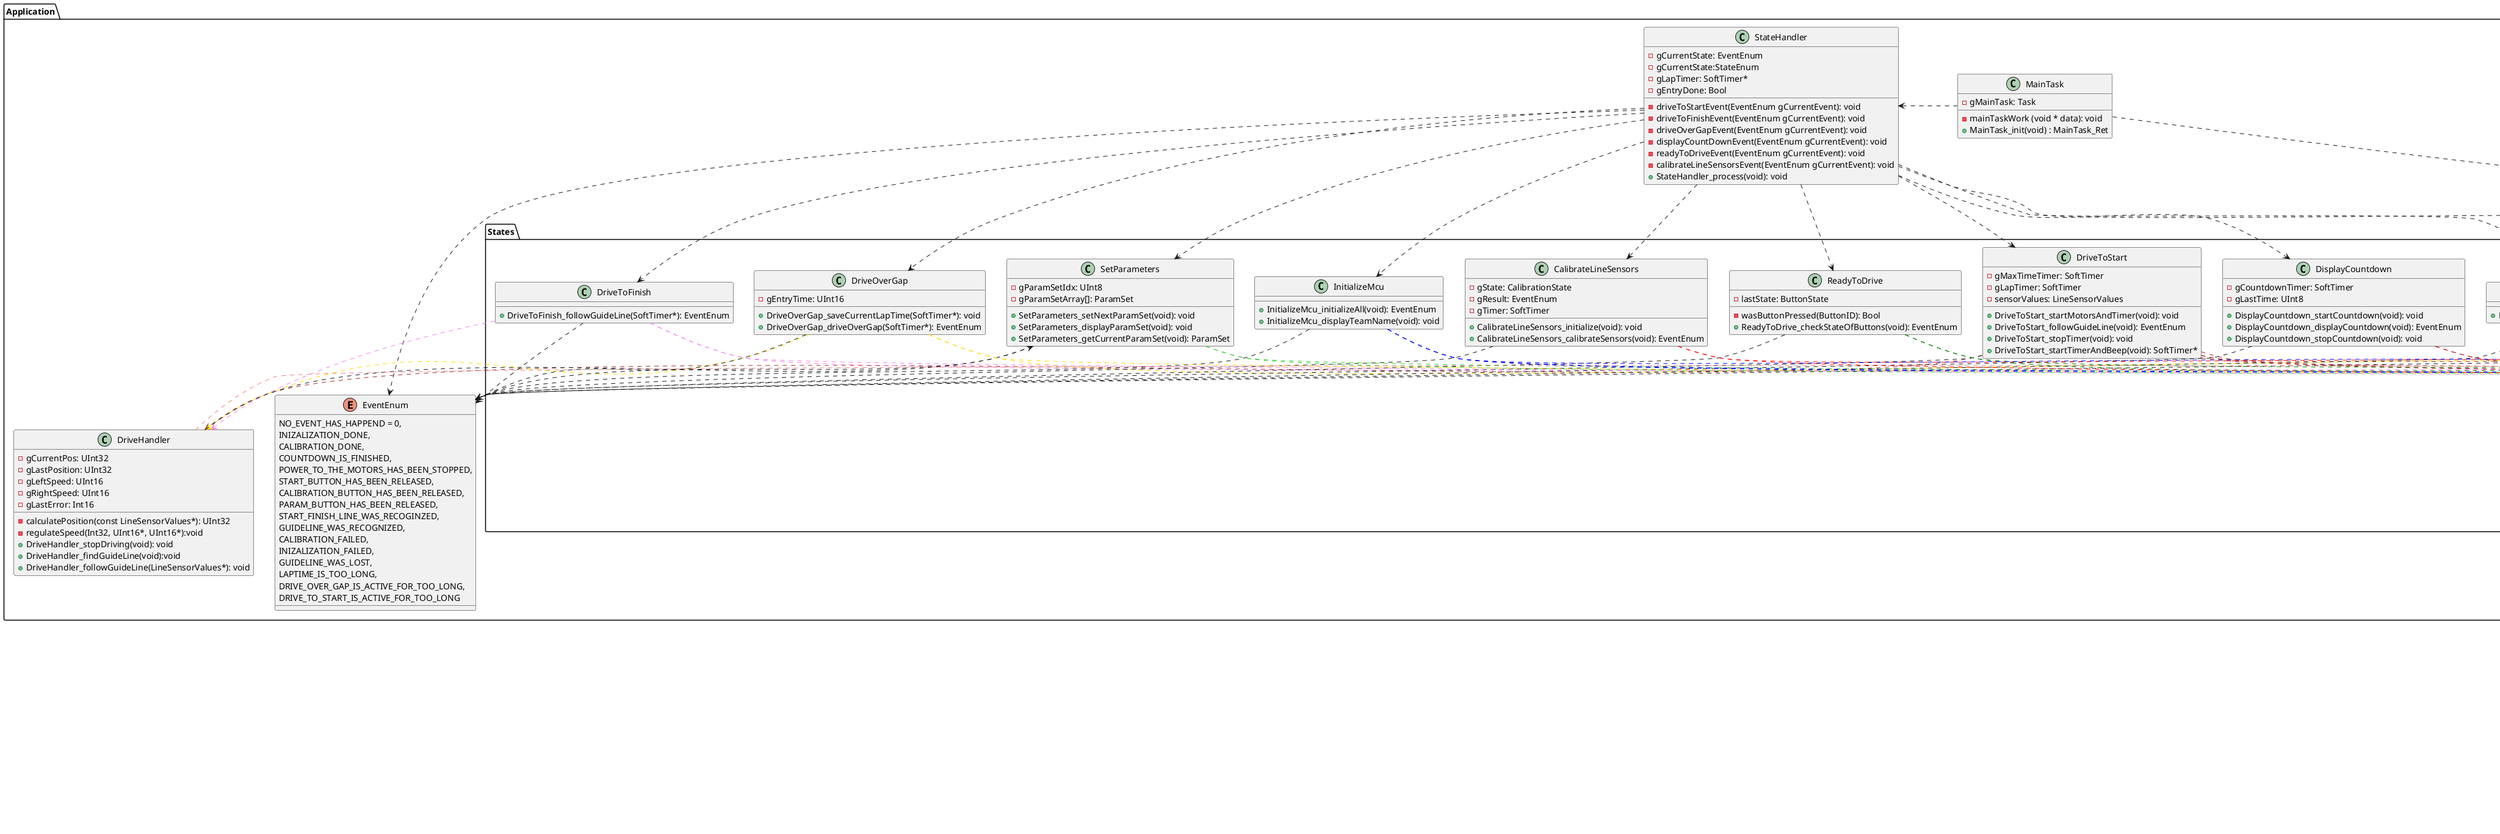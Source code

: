 @startuml class_diagram

package "Provision" {
package "OS" #DDDDDD {
    class Scheduler {
        + Scheduler_init(void) : SchedulerRet
        + Scheduler_execute(void) : void
        + Scheduler_addTask(Task*) : Scheduler_Ret
        + Scheduler_removeTask(Task*) : Scheduler_Ret
    }

    class Task {
        + Task_init(Task*, TaskWorkCallback, TaskState, void*) : Task_Ret
    }

    class SoftTimer{
        + SoftTimer_init(SoftTimer*) : void
        + SoftTimer_start(SoftTimer*, UInt16) : SoftTimer_Ret
        + SoftTimer_Stop(SoftTImer*) : SoftTimer_Ret
        + SoftTimer_Update(SoftTimer*) : void
        + SoftTimer_restart(SoftTimer*) : SoftTimer_Ret
        + SoftTimer_get(SoftTimer*) : UInt16
        + SoftTimerHandler_init(void) : void
        + SoftTimerHandler_register(SoftTimer*) : SoftTimer_Ret
        + SoftTimerHandler_unRegister(SoftTimer*) : SoftTimer_Ret
        + SoftTimerHandler_update(void) : void
        + SoftTimer_getTimeStampMs(void) : UInt64
    }

    class ErrorHandler {
        + ErrorHandler_show(ErrorHandlerErrorCode) : void
        + ErrorHandler_halt(ErrorHandlerErrorCode) : void
        + ErrorHandler_setErrorCallback(ErrorCallback) : void
        + ErrorHandler_setPrintCallback(PrintCallback) : void
    }


    Scheduler -[hidden]-> ErrorHandler
    ErrorHandler -[hidden]-> SoftTimer

}
package "Service" #DDDDDD {
    class Button {
        + Button_init(void) : void
        + Button_getState(ButtonID) : ButtonState
    }

    class Buzzer {
        + Buzzer_init(void) : void
        + Buzzer_beep(BuzzerID) : void
    }

    class Display {
        + Display_init(void) : void
        + Display_clear(void) : void
        + Display_clearLine(void) : void
        + Display_home(void) : void
        + Display_gotoxy(UInt8, UInt8) : void
        + Display_write(char*, UInt8) : void
        + Display_writeBar(UInt8) : void
    }

    class LED {
        + Led_init(void) : void
        + Led_switchOn(Led_Led) : void
        + Led_switchOff(Led_Led) : void
    }

    class DriveControl {
        + DriveControl_init(void) : void
        + DriveControl_drive(DriveControlMotorID, UInt8, DriveControl_Direction) : void
        + DriveControl_getMileage(void) : Int32
        + DriveControl_resetMileage(void) : void
    }

    class LineSensor {
        + LineSensor_init(void) : void
        + LineSensor_startCalibration(void) : void
        + LineSensor_stopCalibration(void) : void
        + LineSensor_getCalibrationState(void) : bool
        + LineSensor_read(LineSensorValues*) : void
        + LineSensor_enableEmitter(void)
        + LineSensor_disableEmitter(void) : void
    }
}

package "HAL" #DDDDDD {

    class GPIO{
        + Gpio_init(void) : Gpio_Ret
        + Gpio_write(Gpio_ID, Gpio_State) : Gpio_Ret
        + Gpio_read(Gpio_ID, Gpio_State* : Gpio_Ret
        + Gpio_alloc(Gpio_ID, UInt8*) : Gpio_Ret
        + Gpio_free(Gpio_ID, UInt8) : Gpio_Ret
    }
    class PWM{
        + Pwm_init(void) : void
        + Pwm_setDutyCycle(PwmID, UInt8) : void
    }
    class TickTimer{
        + TickTimer_init(void) : void
        + TickTimer_setCallback(TimerTickCallback) : void
        + TickTimer_get(void) : UInt64
        + TickTimer_delay(UInt8) : void
    }
    class IRQ{
        + Irq_init(void) : void
        + Irq_enable(IrqID) : void
        + Irq_disable(IrqID) : void
        + Irq_setCallback(IrqID, IrqCallback) : void
    }
}
    class main {

    }
    main ..> Scheduler

}

package "Application"  {

    class "MainTask" {
        -gMainTask: Task
        -mainTaskWork (void * data): void
        + MainTask_init(void) : MainTask_Ret
    }

    Scheduler <.up.. MainTask : register

    enum EventEnum {
        NO_EVENT_HAS_HAPPEND = 0,
        INIZALIZATION_DONE,
        CALIBRATION_DONE,
        COUNTDOWN_IS_FINISHED,
        POWER_TO_THE_MOTORS_HAS_BEEN_STOPPED,
        START_BUTTON_HAS_BEEN_RELEASED,
        CALIBRATION_BUTTON_HAS_BEEN_RELEASED,
        PARAM_BUTTON_HAS_BEEN_RELEASED,
        START_FINISH_LINE_WAS_RECOGINZED,
        GUIDELINE_WAS_RECOGNIZED,
        CALIBRATION_FAILED,
        INIZALIZATION_FAILED,
        GUIDELINE_WAS_LOST,
        LAPTIME_IS_TOO_LONG,
        DRIVE_OVER_GAP_IS_ACTIVE_FOR_TOO_LONG,
        DRIVE_TO_START_IS_ACTIVE_FOR_TOO_LONG
    }

    class DriveHandler {
        -calculatePosition(const LineSensorValues*): UInt32
        -regulateSpeed(Int32, UInt16*, UInt16*):void
        -gCurrentPos: UInt32
        -gLastPosition: UInt32
        -gLeftSpeed: UInt16
        -gRightSpeed: UInt16
        -gLastError: Int16
        +DriveHandler_stopDriving(void): void
        +DriveHandler_findGuideLine(void):void
        +DriveHandler_followGuideLine(LineSensorValues*): void
    }

    class StateHandler {
        -gCurrentState: EventEnum
        -gCurrentState:StateEnum
        -gLapTimer: SoftTimer*
        -gEntryDone: Bool
        -driveToStartEvent(EventEnum gCurrentEvent): void
        -driveToFinishEvent(EventEnum gCurrentEvent): void
        -driveOverGapEvent(EventEnum gCurrentEvent): void
        -displayCountDownEvent(EventEnum gCurrentEvent): void 
        -readyToDriveEvent(EventEnum gCurrentEvent): void
        -calibrateLineSensorsEvent(EventEnum gCurrentEvent): void
        +StateHandler_process(void): void
    }

    StateHandler ..> EventEnum

    package States {

        StateHandler ..> InitializeMcu
        StateHandler ..> CalibrateLineSensors
        StateHandler ..> ReadyToDrive
        StateHandler ..> DriveToStart
        StateHandler ..> DriveToFinish
        StateHandler ..> DriveOverGap
        StateHandler ..> DisplayCountdown
        StateHandler ..> DisplayLapTime
        StateHandler ..> ErrorHandlerState
        StateHandler ..> SetParameters

        class InitializeMcu {
            +InitializeMcu_initializeAll(void): EventEnum 
            +InitializeMcu_displayTeamName(void): void 
        }

        class CalibrateLineSensors {
            -gState: CalibrationState
            -gResult: EventEnum
            -gTimer: SoftTimer
            +CalibrateLineSensors_initialize(void): void
            +CalibrateLineSensors_calibrateSensors(void): EventEnum
        }

        class ReadyToDrive {
            -wasButtonPressed(ButtonID): Bool
            -lastState: ButtonState
            +ReadyToDrive_checkStateOfButtons(void): EventEnum
        }

        class DriveToStart {
            -gMaxTimeTimer: SoftTimer
            -gLapTimer: SoftTimer
            -sensorValues: LineSensorValues
            +DriveToStart_startMotorsAndTimer(void): void
            +DriveToStart_followGuideLine(void): EventEnum
            +DriveToStart_stopTimer(void): void
            +DriveToStart_startTimerAndBeep(void): SoftTimer*
        }
        DriveToStart .[#Brown].> DriveHandler
        DriveToStart .[#Brown].> LineSensor
        DriveToStart .[#Brown].> SoftTimer

        class DriveToFinish {
            +DriveToFinish_followGuideLine(SoftTimer*): EventEnum
        }
        DriveToFinish .[#Violet].> DriveHandler
        DriveToFinish .[#Violet].> LineSensor

        class DriveOverGap {
            -gEntryTime: UInt16
            + DriveOverGap_saveCurrentLapTime(SoftTimer*): void
            + DriveOverGap_driveOverGap(SoftTimer*): EventEnum
        }
        DriveOverGap .[#gold].> DriveHandler
        DriveOverGap .[#gold].> LineSensor

        class DisplayCountdown {
            -gCountdownTimer: SoftTimer
            -gLastTime: UInt8
            +DisplayCountdown_startCountdown(void): void
            +DisplayCountdown_displayCountdown(void): EventEnum
            +DisplayCountdown_stopCountdown(void): void
        }

        class DisplayLapTime {
            +DisplayLapTime_stopAfterLap(SoftTimer*): EventEnum
            +DisplayLapTime_displayLapTime(SoftTimer*): void
        }

        class SetParameters {
            -gParamSetIdx: UInt8
            -gParamSetArray[]: ParamSet
            +SetParameters_setNextParamSet(void): void
            +SetParameters_displayParamSet(void): void
            +SetParameters_getCurrentParamSet(void): ParamSet
        }

        DriveHandler ..> SetParameters

        class ErrorHandlerState{
            +ErrorHandlerState_callErrorHandler(EventEnum): void
        }
        note bottom of ErrorHandlerState
        The ErrorHandler does not require a return value, 
        as it was defined in the specifications that the 
        robot must always be reset if an error occurs
        end note

        InitializeMcu ..> EventEnum
        CalibrateLineSensors ..> EventEnum
        ReadyToDrive ..> EventEnum
        DriveToStart ..> EventEnum
        DriveToFinish ..> EventEnum
        DriveOverGap ..> EventEnum
        DisplayCountdown ..> EventEnum
        DisplayLapTime ..> EventEnum
        ErrorHandlerState ..> EventEnum
        SetParameters ..> EventEnum

    }

    MainTask .left.> StateHandler

}

ReadyToDrive .[#green].> Display
ReadyToDrive .[#green].> Button

DisplayCountdown .[#FireBrick].> Display
DisplayCountdown .[#FireBrick].> SoftTimer

DisplayLapTime .[#Olive].> SoftTimer
DisplayLapTime .[#Olive].> Buzzer
DisplayLapTime .[#Olive].> Display

SetParameters .[#LimeGreen].> SoftTimer
SetParameters .[#LimeGreen].> Display

DriveOverGap .[#gold].> SoftTimer

DriveToFinish .[#Violet].> SoftTimer

DriveToStart .[#Brown].> SoftTimer
DriveToStart .[#Brown].> Buzzer

ErrorHandlerState .[#Orange].> Buzzer
ErrorHandlerState .[#Orange].> DriveControl
ErrorHandlerState .[#Orange].> ErrorHandler

CalibrateLineSensors .[#red].> DriveControl
CalibrateLineSensors .[#red].> LineSensor

InitializeMcu .[#Blue].> Service
InitializeMcu .[#Blue].> HAL
InitializeMcu .[#Blue].> Display

DriveHandler .[#LightCoral].> DriveControl

' ++++++++++++++++++++++++++++++++
' Service

Button ..> GPIO
Button ..> SoftTimer

Buzzer ..> PWM
Buzzer ..> SoftTimer

Display ..> GPIO
Display ..> TickTimer
Display ..> ErrorHandler

DriveControl ..> GPIO
DriveControl ..> PWM
DriveControl ..> IRQ

LED ..> GPIO

LineSensor ..> SoftTimer
LineSensor ..> GPIO
LineSensor ..> TickTimer
LineSensor .r.> Display

' ++++++++++++++++++++++++++++++++
' OS

' ErrorHandler ..> HAL

SoftTimer ..> TickTimer

Scheduler ..> Task
Scheduler ..> IRQ

@enduml